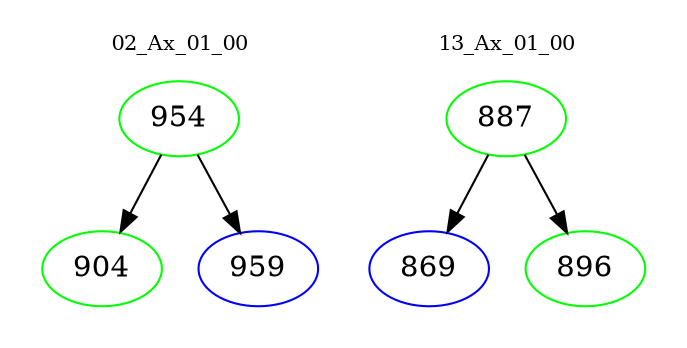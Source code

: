 digraph{
subgraph cluster_0 {
color = white
label = "02_Ax_01_00";
fontsize=10;
T0_954 [label="954", color="green"]
T0_954 -> T0_904 [color="black"]
T0_904 [label="904", color="green"]
T0_954 -> T0_959 [color="black"]
T0_959 [label="959", color="blue"]
}
subgraph cluster_1 {
color = white
label = "13_Ax_01_00";
fontsize=10;
T1_887 [label="887", color="green"]
T1_887 -> T1_869 [color="black"]
T1_869 [label="869", color="blue"]
T1_887 -> T1_896 [color="black"]
T1_896 [label="896", color="green"]
}
}
